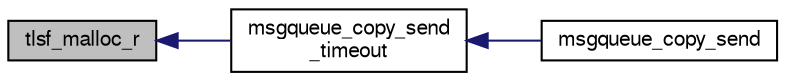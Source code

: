 digraph "tlsf_malloc_r"
{
  edge [fontname="FreeSans",fontsize="10",labelfontname="FreeSans",labelfontsize="10"];
  node [fontname="FreeSans",fontsize="10",shape=record];
  rankdir="LR";
  Node1 [label="tlsf_malloc_r",height=0.2,width=0.4,color="black", fillcolor="grey75", style="filled", fontcolor="black"];
  Node1 -> Node2 [dir="back",color="midnightblue",fontsize="10",style="solid",fontname="FreeSans"];
  Node2 [label="msgqueue_copy_send\l_timeout",height=0.2,width=0.4,color="black", fillcolor="white", style="filled",URL="$msg__queue_8h.html#aac728799fec55bd850be4fbc674628a9",tooltip="send a buffer NOT previously allocated "];
  Node2 -> Node3 [dir="back",color="midnightblue",fontsize="10",style="solid",fontname="FreeSans"];
  Node3 [label="msgqueue_copy_send",height=0.2,width=0.4,color="black", fillcolor="white", style="filled",URL="$msg__queue_8h.html#ab8e38447d739bbdfab151c413e813070",tooltip="send a buffer NOT previously allocated "];
}

